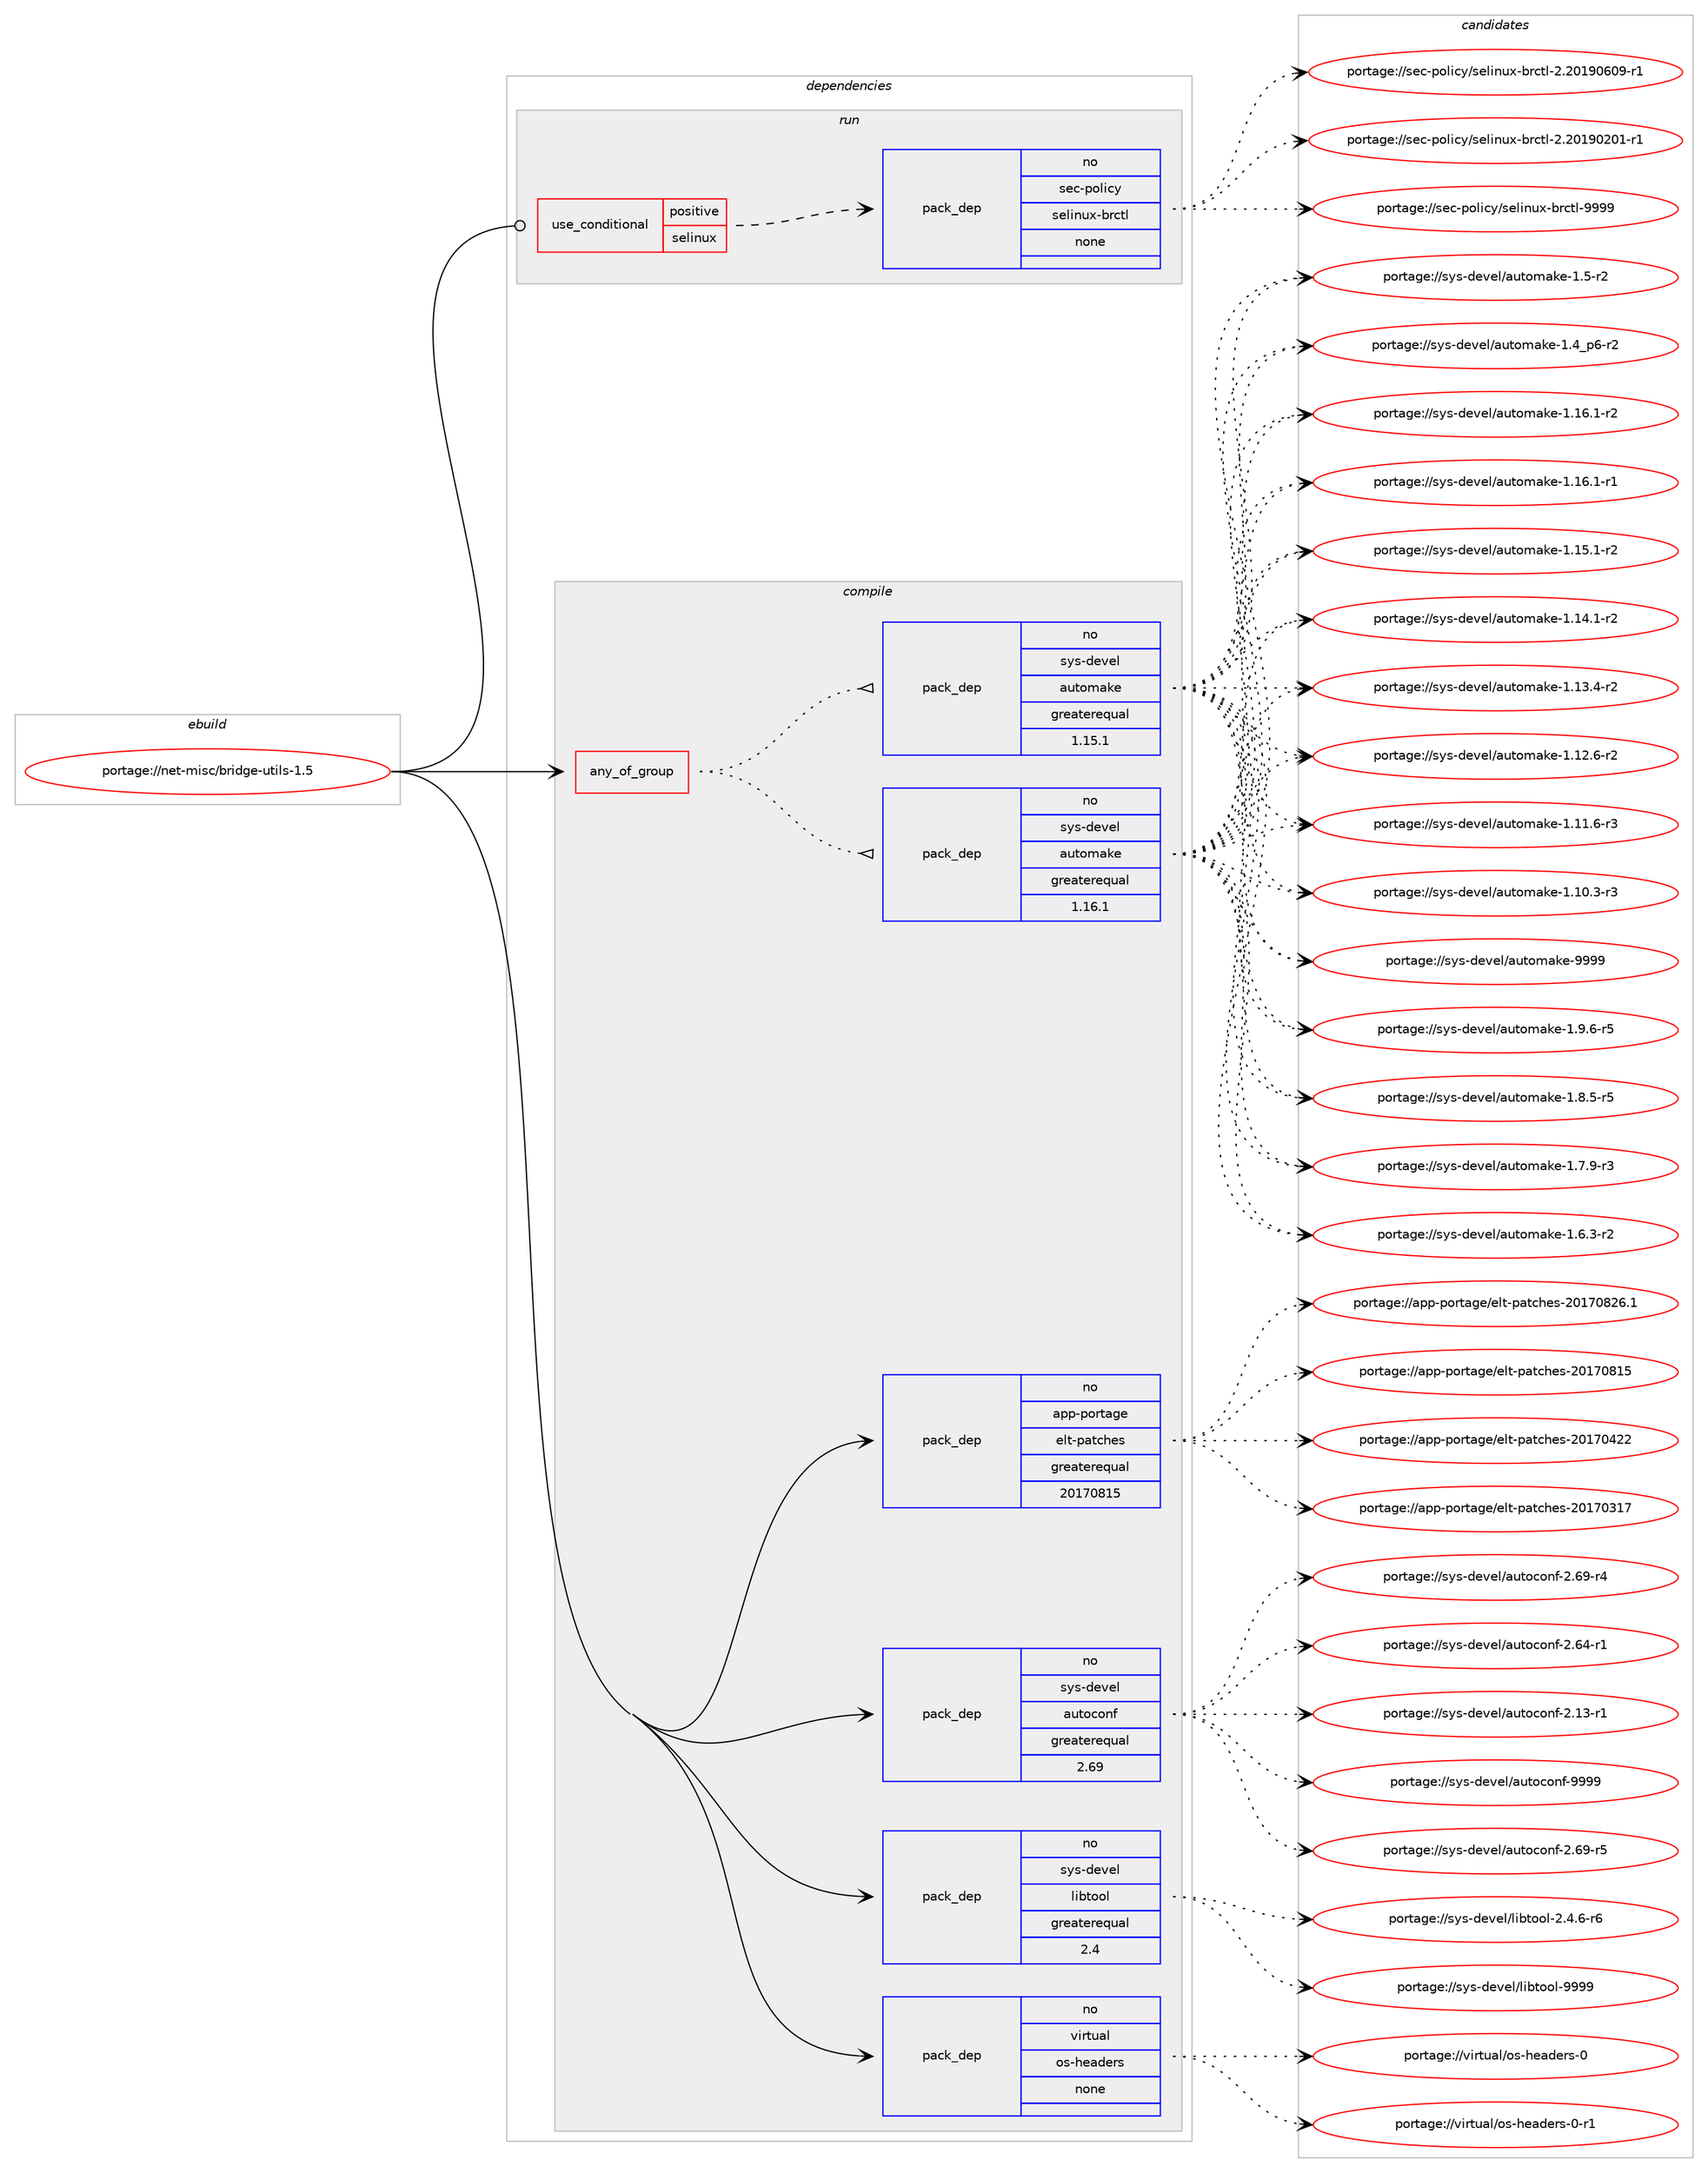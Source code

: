 digraph prolog {

# *************
# Graph options
# *************

newrank=true;
concentrate=true;
compound=true;
graph [rankdir=LR,fontname=Helvetica,fontsize=10,ranksep=1.5];#, ranksep=2.5, nodesep=0.2];
edge  [arrowhead=vee];
node  [fontname=Helvetica,fontsize=10];

# **********
# The ebuild
# **********

subgraph cluster_leftcol {
color=gray;
rank=same;
label=<<i>ebuild</i>>;
id [label="portage://net-misc/bridge-utils-1.5", color=red, width=4, href="../net-misc/bridge-utils-1.5.svg"];
}

# ****************
# The dependencies
# ****************

subgraph cluster_midcol {
color=gray;
label=<<i>dependencies</i>>;
subgraph cluster_compile {
fillcolor="#eeeeee";
style=filled;
label=<<i>compile</i>>;
subgraph any1082 {
dependency54330 [label=<<TABLE BORDER="0" CELLBORDER="1" CELLSPACING="0" CELLPADDING="4"><TR><TD CELLPADDING="10">any_of_group</TD></TR></TABLE>>, shape=none, color=red];subgraph pack42937 {
dependency54331 [label=<<TABLE BORDER="0" CELLBORDER="1" CELLSPACING="0" CELLPADDING="4" WIDTH="220"><TR><TD ROWSPAN="6" CELLPADDING="30">pack_dep</TD></TR><TR><TD WIDTH="110">no</TD></TR><TR><TD>sys-devel</TD></TR><TR><TD>automake</TD></TR><TR><TD>greaterequal</TD></TR><TR><TD>1.16.1</TD></TR></TABLE>>, shape=none, color=blue];
}
dependency54330:e -> dependency54331:w [weight=20,style="dotted",arrowhead="oinv"];
subgraph pack42938 {
dependency54332 [label=<<TABLE BORDER="0" CELLBORDER="1" CELLSPACING="0" CELLPADDING="4" WIDTH="220"><TR><TD ROWSPAN="6" CELLPADDING="30">pack_dep</TD></TR><TR><TD WIDTH="110">no</TD></TR><TR><TD>sys-devel</TD></TR><TR><TD>automake</TD></TR><TR><TD>greaterequal</TD></TR><TR><TD>1.15.1</TD></TR></TABLE>>, shape=none, color=blue];
}
dependency54330:e -> dependency54332:w [weight=20,style="dotted",arrowhead="oinv"];
}
id:e -> dependency54330:w [weight=20,style="solid",arrowhead="vee"];
subgraph pack42939 {
dependency54333 [label=<<TABLE BORDER="0" CELLBORDER="1" CELLSPACING="0" CELLPADDING="4" WIDTH="220"><TR><TD ROWSPAN="6" CELLPADDING="30">pack_dep</TD></TR><TR><TD WIDTH="110">no</TD></TR><TR><TD>app-portage</TD></TR><TR><TD>elt-patches</TD></TR><TR><TD>greaterequal</TD></TR><TR><TD>20170815</TD></TR></TABLE>>, shape=none, color=blue];
}
id:e -> dependency54333:w [weight=20,style="solid",arrowhead="vee"];
subgraph pack42940 {
dependency54334 [label=<<TABLE BORDER="0" CELLBORDER="1" CELLSPACING="0" CELLPADDING="4" WIDTH="220"><TR><TD ROWSPAN="6" CELLPADDING="30">pack_dep</TD></TR><TR><TD WIDTH="110">no</TD></TR><TR><TD>sys-devel</TD></TR><TR><TD>autoconf</TD></TR><TR><TD>greaterequal</TD></TR><TR><TD>2.69</TD></TR></TABLE>>, shape=none, color=blue];
}
id:e -> dependency54334:w [weight=20,style="solid",arrowhead="vee"];
subgraph pack42941 {
dependency54335 [label=<<TABLE BORDER="0" CELLBORDER="1" CELLSPACING="0" CELLPADDING="4" WIDTH="220"><TR><TD ROWSPAN="6" CELLPADDING="30">pack_dep</TD></TR><TR><TD WIDTH="110">no</TD></TR><TR><TD>sys-devel</TD></TR><TR><TD>libtool</TD></TR><TR><TD>greaterequal</TD></TR><TR><TD>2.4</TD></TR></TABLE>>, shape=none, color=blue];
}
id:e -> dependency54335:w [weight=20,style="solid",arrowhead="vee"];
subgraph pack42942 {
dependency54336 [label=<<TABLE BORDER="0" CELLBORDER="1" CELLSPACING="0" CELLPADDING="4" WIDTH="220"><TR><TD ROWSPAN="6" CELLPADDING="30">pack_dep</TD></TR><TR><TD WIDTH="110">no</TD></TR><TR><TD>virtual</TD></TR><TR><TD>os-headers</TD></TR><TR><TD>none</TD></TR><TR><TD></TD></TR></TABLE>>, shape=none, color=blue];
}
id:e -> dependency54336:w [weight=20,style="solid",arrowhead="vee"];
}
subgraph cluster_compileandrun {
fillcolor="#eeeeee";
style=filled;
label=<<i>compile and run</i>>;
}
subgraph cluster_run {
fillcolor="#eeeeee";
style=filled;
label=<<i>run</i>>;
subgraph cond10304 {
dependency54337 [label=<<TABLE BORDER="0" CELLBORDER="1" CELLSPACING="0" CELLPADDING="4"><TR><TD ROWSPAN="3" CELLPADDING="10">use_conditional</TD></TR><TR><TD>positive</TD></TR><TR><TD>selinux</TD></TR></TABLE>>, shape=none, color=red];
subgraph pack42943 {
dependency54338 [label=<<TABLE BORDER="0" CELLBORDER="1" CELLSPACING="0" CELLPADDING="4" WIDTH="220"><TR><TD ROWSPAN="6" CELLPADDING="30">pack_dep</TD></TR><TR><TD WIDTH="110">no</TD></TR><TR><TD>sec-policy</TD></TR><TR><TD>selinux-brctl</TD></TR><TR><TD>none</TD></TR><TR><TD></TD></TR></TABLE>>, shape=none, color=blue];
}
dependency54337:e -> dependency54338:w [weight=20,style="dashed",arrowhead="vee"];
}
id:e -> dependency54337:w [weight=20,style="solid",arrowhead="odot"];
}
}

# **************
# The candidates
# **************

subgraph cluster_choices {
rank=same;
color=gray;
label=<<i>candidates</i>>;

subgraph choice42937 {
color=black;
nodesep=1;
choice115121115451001011181011084797117116111109971071014557575757 [label="portage://sys-devel/automake-9999", color=red, width=4,href="../sys-devel/automake-9999.svg"];
choice115121115451001011181011084797117116111109971071014549465746544511453 [label="portage://sys-devel/automake-1.9.6-r5", color=red, width=4,href="../sys-devel/automake-1.9.6-r5.svg"];
choice115121115451001011181011084797117116111109971071014549465646534511453 [label="portage://sys-devel/automake-1.8.5-r5", color=red, width=4,href="../sys-devel/automake-1.8.5-r5.svg"];
choice115121115451001011181011084797117116111109971071014549465546574511451 [label="portage://sys-devel/automake-1.7.9-r3", color=red, width=4,href="../sys-devel/automake-1.7.9-r3.svg"];
choice115121115451001011181011084797117116111109971071014549465446514511450 [label="portage://sys-devel/automake-1.6.3-r2", color=red, width=4,href="../sys-devel/automake-1.6.3-r2.svg"];
choice11512111545100101118101108479711711611110997107101454946534511450 [label="portage://sys-devel/automake-1.5-r2", color=red, width=4,href="../sys-devel/automake-1.5-r2.svg"];
choice115121115451001011181011084797117116111109971071014549465295112544511450 [label="portage://sys-devel/automake-1.4_p6-r2", color=red, width=4,href="../sys-devel/automake-1.4_p6-r2.svg"];
choice11512111545100101118101108479711711611110997107101454946495446494511450 [label="portage://sys-devel/automake-1.16.1-r2", color=red, width=4,href="../sys-devel/automake-1.16.1-r2.svg"];
choice11512111545100101118101108479711711611110997107101454946495446494511449 [label="portage://sys-devel/automake-1.16.1-r1", color=red, width=4,href="../sys-devel/automake-1.16.1-r1.svg"];
choice11512111545100101118101108479711711611110997107101454946495346494511450 [label="portage://sys-devel/automake-1.15.1-r2", color=red, width=4,href="../sys-devel/automake-1.15.1-r2.svg"];
choice11512111545100101118101108479711711611110997107101454946495246494511450 [label="portage://sys-devel/automake-1.14.1-r2", color=red, width=4,href="../sys-devel/automake-1.14.1-r2.svg"];
choice11512111545100101118101108479711711611110997107101454946495146524511450 [label="portage://sys-devel/automake-1.13.4-r2", color=red, width=4,href="../sys-devel/automake-1.13.4-r2.svg"];
choice11512111545100101118101108479711711611110997107101454946495046544511450 [label="portage://sys-devel/automake-1.12.6-r2", color=red, width=4,href="../sys-devel/automake-1.12.6-r2.svg"];
choice11512111545100101118101108479711711611110997107101454946494946544511451 [label="portage://sys-devel/automake-1.11.6-r3", color=red, width=4,href="../sys-devel/automake-1.11.6-r3.svg"];
choice11512111545100101118101108479711711611110997107101454946494846514511451 [label="portage://sys-devel/automake-1.10.3-r3", color=red, width=4,href="../sys-devel/automake-1.10.3-r3.svg"];
dependency54331:e -> choice115121115451001011181011084797117116111109971071014557575757:w [style=dotted,weight="100"];
dependency54331:e -> choice115121115451001011181011084797117116111109971071014549465746544511453:w [style=dotted,weight="100"];
dependency54331:e -> choice115121115451001011181011084797117116111109971071014549465646534511453:w [style=dotted,weight="100"];
dependency54331:e -> choice115121115451001011181011084797117116111109971071014549465546574511451:w [style=dotted,weight="100"];
dependency54331:e -> choice115121115451001011181011084797117116111109971071014549465446514511450:w [style=dotted,weight="100"];
dependency54331:e -> choice11512111545100101118101108479711711611110997107101454946534511450:w [style=dotted,weight="100"];
dependency54331:e -> choice115121115451001011181011084797117116111109971071014549465295112544511450:w [style=dotted,weight="100"];
dependency54331:e -> choice11512111545100101118101108479711711611110997107101454946495446494511450:w [style=dotted,weight="100"];
dependency54331:e -> choice11512111545100101118101108479711711611110997107101454946495446494511449:w [style=dotted,weight="100"];
dependency54331:e -> choice11512111545100101118101108479711711611110997107101454946495346494511450:w [style=dotted,weight="100"];
dependency54331:e -> choice11512111545100101118101108479711711611110997107101454946495246494511450:w [style=dotted,weight="100"];
dependency54331:e -> choice11512111545100101118101108479711711611110997107101454946495146524511450:w [style=dotted,weight="100"];
dependency54331:e -> choice11512111545100101118101108479711711611110997107101454946495046544511450:w [style=dotted,weight="100"];
dependency54331:e -> choice11512111545100101118101108479711711611110997107101454946494946544511451:w [style=dotted,weight="100"];
dependency54331:e -> choice11512111545100101118101108479711711611110997107101454946494846514511451:w [style=dotted,weight="100"];
}
subgraph choice42938 {
color=black;
nodesep=1;
choice115121115451001011181011084797117116111109971071014557575757 [label="portage://sys-devel/automake-9999", color=red, width=4,href="../sys-devel/automake-9999.svg"];
choice115121115451001011181011084797117116111109971071014549465746544511453 [label="portage://sys-devel/automake-1.9.6-r5", color=red, width=4,href="../sys-devel/automake-1.9.6-r5.svg"];
choice115121115451001011181011084797117116111109971071014549465646534511453 [label="portage://sys-devel/automake-1.8.5-r5", color=red, width=4,href="../sys-devel/automake-1.8.5-r5.svg"];
choice115121115451001011181011084797117116111109971071014549465546574511451 [label="portage://sys-devel/automake-1.7.9-r3", color=red, width=4,href="../sys-devel/automake-1.7.9-r3.svg"];
choice115121115451001011181011084797117116111109971071014549465446514511450 [label="portage://sys-devel/automake-1.6.3-r2", color=red, width=4,href="../sys-devel/automake-1.6.3-r2.svg"];
choice11512111545100101118101108479711711611110997107101454946534511450 [label="portage://sys-devel/automake-1.5-r2", color=red, width=4,href="../sys-devel/automake-1.5-r2.svg"];
choice115121115451001011181011084797117116111109971071014549465295112544511450 [label="portage://sys-devel/automake-1.4_p6-r2", color=red, width=4,href="../sys-devel/automake-1.4_p6-r2.svg"];
choice11512111545100101118101108479711711611110997107101454946495446494511450 [label="portage://sys-devel/automake-1.16.1-r2", color=red, width=4,href="../sys-devel/automake-1.16.1-r2.svg"];
choice11512111545100101118101108479711711611110997107101454946495446494511449 [label="portage://sys-devel/automake-1.16.1-r1", color=red, width=4,href="../sys-devel/automake-1.16.1-r1.svg"];
choice11512111545100101118101108479711711611110997107101454946495346494511450 [label="portage://sys-devel/automake-1.15.1-r2", color=red, width=4,href="../sys-devel/automake-1.15.1-r2.svg"];
choice11512111545100101118101108479711711611110997107101454946495246494511450 [label="portage://sys-devel/automake-1.14.1-r2", color=red, width=4,href="../sys-devel/automake-1.14.1-r2.svg"];
choice11512111545100101118101108479711711611110997107101454946495146524511450 [label="portage://sys-devel/automake-1.13.4-r2", color=red, width=4,href="../sys-devel/automake-1.13.4-r2.svg"];
choice11512111545100101118101108479711711611110997107101454946495046544511450 [label="portage://sys-devel/automake-1.12.6-r2", color=red, width=4,href="../sys-devel/automake-1.12.6-r2.svg"];
choice11512111545100101118101108479711711611110997107101454946494946544511451 [label="portage://sys-devel/automake-1.11.6-r3", color=red, width=4,href="../sys-devel/automake-1.11.6-r3.svg"];
choice11512111545100101118101108479711711611110997107101454946494846514511451 [label="portage://sys-devel/automake-1.10.3-r3", color=red, width=4,href="../sys-devel/automake-1.10.3-r3.svg"];
dependency54332:e -> choice115121115451001011181011084797117116111109971071014557575757:w [style=dotted,weight="100"];
dependency54332:e -> choice115121115451001011181011084797117116111109971071014549465746544511453:w [style=dotted,weight="100"];
dependency54332:e -> choice115121115451001011181011084797117116111109971071014549465646534511453:w [style=dotted,weight="100"];
dependency54332:e -> choice115121115451001011181011084797117116111109971071014549465546574511451:w [style=dotted,weight="100"];
dependency54332:e -> choice115121115451001011181011084797117116111109971071014549465446514511450:w [style=dotted,weight="100"];
dependency54332:e -> choice11512111545100101118101108479711711611110997107101454946534511450:w [style=dotted,weight="100"];
dependency54332:e -> choice115121115451001011181011084797117116111109971071014549465295112544511450:w [style=dotted,weight="100"];
dependency54332:e -> choice11512111545100101118101108479711711611110997107101454946495446494511450:w [style=dotted,weight="100"];
dependency54332:e -> choice11512111545100101118101108479711711611110997107101454946495446494511449:w [style=dotted,weight="100"];
dependency54332:e -> choice11512111545100101118101108479711711611110997107101454946495346494511450:w [style=dotted,weight="100"];
dependency54332:e -> choice11512111545100101118101108479711711611110997107101454946495246494511450:w [style=dotted,weight="100"];
dependency54332:e -> choice11512111545100101118101108479711711611110997107101454946495146524511450:w [style=dotted,weight="100"];
dependency54332:e -> choice11512111545100101118101108479711711611110997107101454946495046544511450:w [style=dotted,weight="100"];
dependency54332:e -> choice11512111545100101118101108479711711611110997107101454946494946544511451:w [style=dotted,weight="100"];
dependency54332:e -> choice11512111545100101118101108479711711611110997107101454946494846514511451:w [style=dotted,weight="100"];
}
subgraph choice42939 {
color=black;
nodesep=1;
choice971121124511211111411697103101471011081164511297116991041011154550484955485650544649 [label="portage://app-portage/elt-patches-20170826.1", color=red, width=4,href="../app-portage/elt-patches-20170826.1.svg"];
choice97112112451121111141169710310147101108116451129711699104101115455048495548564953 [label="portage://app-portage/elt-patches-20170815", color=red, width=4,href="../app-portage/elt-patches-20170815.svg"];
choice97112112451121111141169710310147101108116451129711699104101115455048495548525050 [label="portage://app-portage/elt-patches-20170422", color=red, width=4,href="../app-portage/elt-patches-20170422.svg"];
choice97112112451121111141169710310147101108116451129711699104101115455048495548514955 [label="portage://app-portage/elt-patches-20170317", color=red, width=4,href="../app-portage/elt-patches-20170317.svg"];
dependency54333:e -> choice971121124511211111411697103101471011081164511297116991041011154550484955485650544649:w [style=dotted,weight="100"];
dependency54333:e -> choice97112112451121111141169710310147101108116451129711699104101115455048495548564953:w [style=dotted,weight="100"];
dependency54333:e -> choice97112112451121111141169710310147101108116451129711699104101115455048495548525050:w [style=dotted,weight="100"];
dependency54333:e -> choice97112112451121111141169710310147101108116451129711699104101115455048495548514955:w [style=dotted,weight="100"];
}
subgraph choice42940 {
color=black;
nodesep=1;
choice115121115451001011181011084797117116111991111101024557575757 [label="portage://sys-devel/autoconf-9999", color=red, width=4,href="../sys-devel/autoconf-9999.svg"];
choice1151211154510010111810110847971171161119911111010245504654574511453 [label="portage://sys-devel/autoconf-2.69-r5", color=red, width=4,href="../sys-devel/autoconf-2.69-r5.svg"];
choice1151211154510010111810110847971171161119911111010245504654574511452 [label="portage://sys-devel/autoconf-2.69-r4", color=red, width=4,href="../sys-devel/autoconf-2.69-r4.svg"];
choice1151211154510010111810110847971171161119911111010245504654524511449 [label="portage://sys-devel/autoconf-2.64-r1", color=red, width=4,href="../sys-devel/autoconf-2.64-r1.svg"];
choice1151211154510010111810110847971171161119911111010245504649514511449 [label="portage://sys-devel/autoconf-2.13-r1", color=red, width=4,href="../sys-devel/autoconf-2.13-r1.svg"];
dependency54334:e -> choice115121115451001011181011084797117116111991111101024557575757:w [style=dotted,weight="100"];
dependency54334:e -> choice1151211154510010111810110847971171161119911111010245504654574511453:w [style=dotted,weight="100"];
dependency54334:e -> choice1151211154510010111810110847971171161119911111010245504654574511452:w [style=dotted,weight="100"];
dependency54334:e -> choice1151211154510010111810110847971171161119911111010245504654524511449:w [style=dotted,weight="100"];
dependency54334:e -> choice1151211154510010111810110847971171161119911111010245504649514511449:w [style=dotted,weight="100"];
}
subgraph choice42941 {
color=black;
nodesep=1;
choice1151211154510010111810110847108105981161111111084557575757 [label="portage://sys-devel/libtool-9999", color=red, width=4,href="../sys-devel/libtool-9999.svg"];
choice1151211154510010111810110847108105981161111111084550465246544511454 [label="portage://sys-devel/libtool-2.4.6-r6", color=red, width=4,href="../sys-devel/libtool-2.4.6-r6.svg"];
dependency54335:e -> choice1151211154510010111810110847108105981161111111084557575757:w [style=dotted,weight="100"];
dependency54335:e -> choice1151211154510010111810110847108105981161111111084550465246544511454:w [style=dotted,weight="100"];
}
subgraph choice42942 {
color=black;
nodesep=1;
choice1181051141161179710847111115451041019710010111411545484511449 [label="portage://virtual/os-headers-0-r1", color=red, width=4,href="../virtual/os-headers-0-r1.svg"];
choice118105114116117971084711111545104101971001011141154548 [label="portage://virtual/os-headers-0", color=red, width=4,href="../virtual/os-headers-0.svg"];
dependency54336:e -> choice1181051141161179710847111115451041019710010111411545484511449:w [style=dotted,weight="100"];
dependency54336:e -> choice118105114116117971084711111545104101971001011141154548:w [style=dotted,weight="100"];
}
subgraph choice42943 {
color=black;
nodesep=1;
choice115101994511211110810599121471151011081051101171204598114991161084557575757 [label="portage://sec-policy/selinux-brctl-9999", color=red, width=4,href="../sec-policy/selinux-brctl-9999.svg"];
choice1151019945112111108105991214711510110810511011712045981149911610845504650484957485448574511449 [label="portage://sec-policy/selinux-brctl-2.20190609-r1", color=red, width=4,href="../sec-policy/selinux-brctl-2.20190609-r1.svg"];
choice1151019945112111108105991214711510110810511011712045981149911610845504650484957485048494511449 [label="portage://sec-policy/selinux-brctl-2.20190201-r1", color=red, width=4,href="../sec-policy/selinux-brctl-2.20190201-r1.svg"];
dependency54338:e -> choice115101994511211110810599121471151011081051101171204598114991161084557575757:w [style=dotted,weight="100"];
dependency54338:e -> choice1151019945112111108105991214711510110810511011712045981149911610845504650484957485448574511449:w [style=dotted,weight="100"];
dependency54338:e -> choice1151019945112111108105991214711510110810511011712045981149911610845504650484957485048494511449:w [style=dotted,weight="100"];
}
}

}
